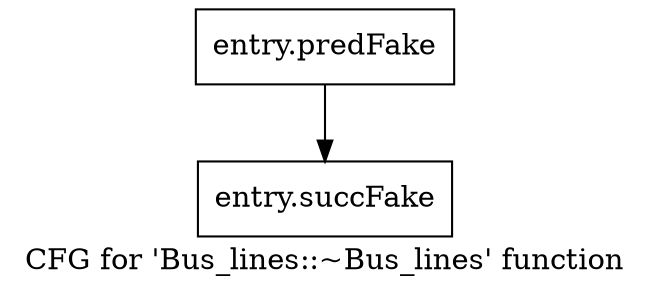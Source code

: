 digraph "CFG for 'Bus_lines::~Bus_lines' function" {
	label="CFG for 'Bus_lines::~Bus_lines' function";

	Node0x55c96c0 [shape=record,filename="",linenumber="",label="{entry.predFake}"];
	Node0x55c96c0 -> Node0x5501820[ callList="" memoryops="" filename="../../../../../src/main.cpp" execusionnum="0"];
	Node0x5501820 [shape=record,filename="../../../../../src/main.cpp",linenumber="7",label="{entry.succFake}"];
}
